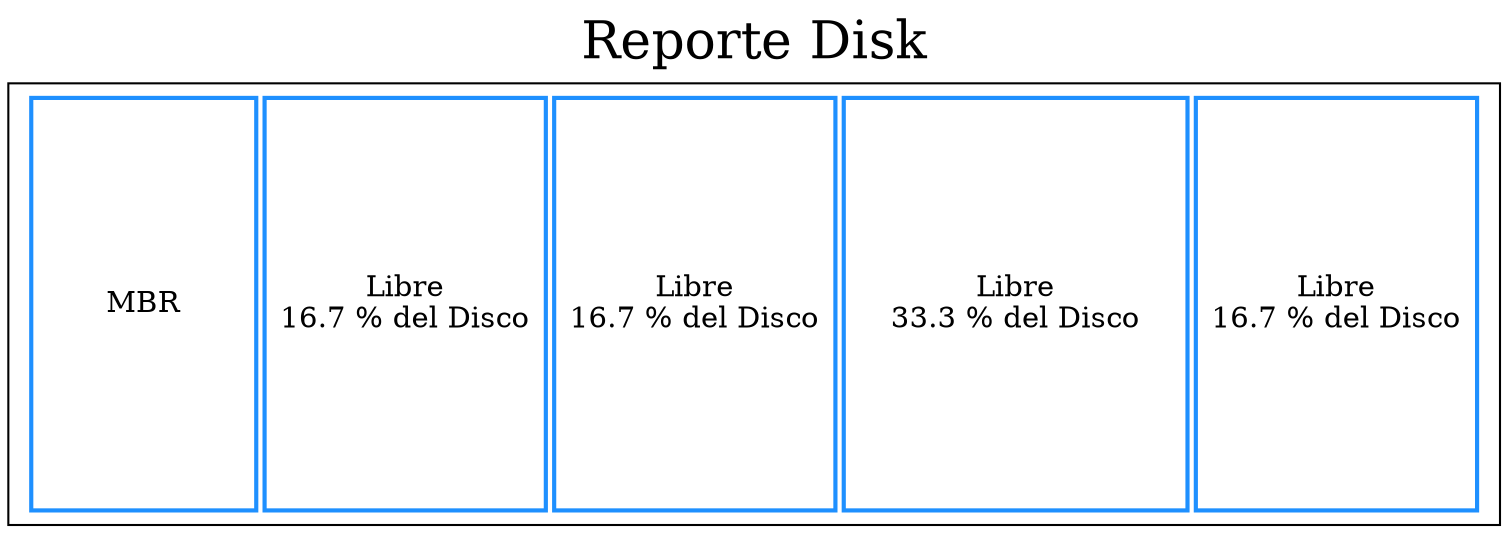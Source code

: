 digraph G{

label= "Reporte Disk"
labelloc="t"
fontsize=25  tbl [
    shape=box
    label=<
     <table border='0' cellborder='2' width='600' height='150' color='dodgerblue1'>
     <tr>
     <td height='150' width='110'> MBR </td>
     <td height='200' width='83.3'>Libre<br/> 16.7 % del Disco </td>
     <td height='200' width='83.3'>Libre<br/> 16.7 % del Disco </td>
     <td height='200' width='167'>Libre<br/> 33.3 % del Disco </td>
     <td height='200' width='83.3'>Libre<br/> 16.7 % del Disco </td>
     </tr> 
     </table>        
>];

}